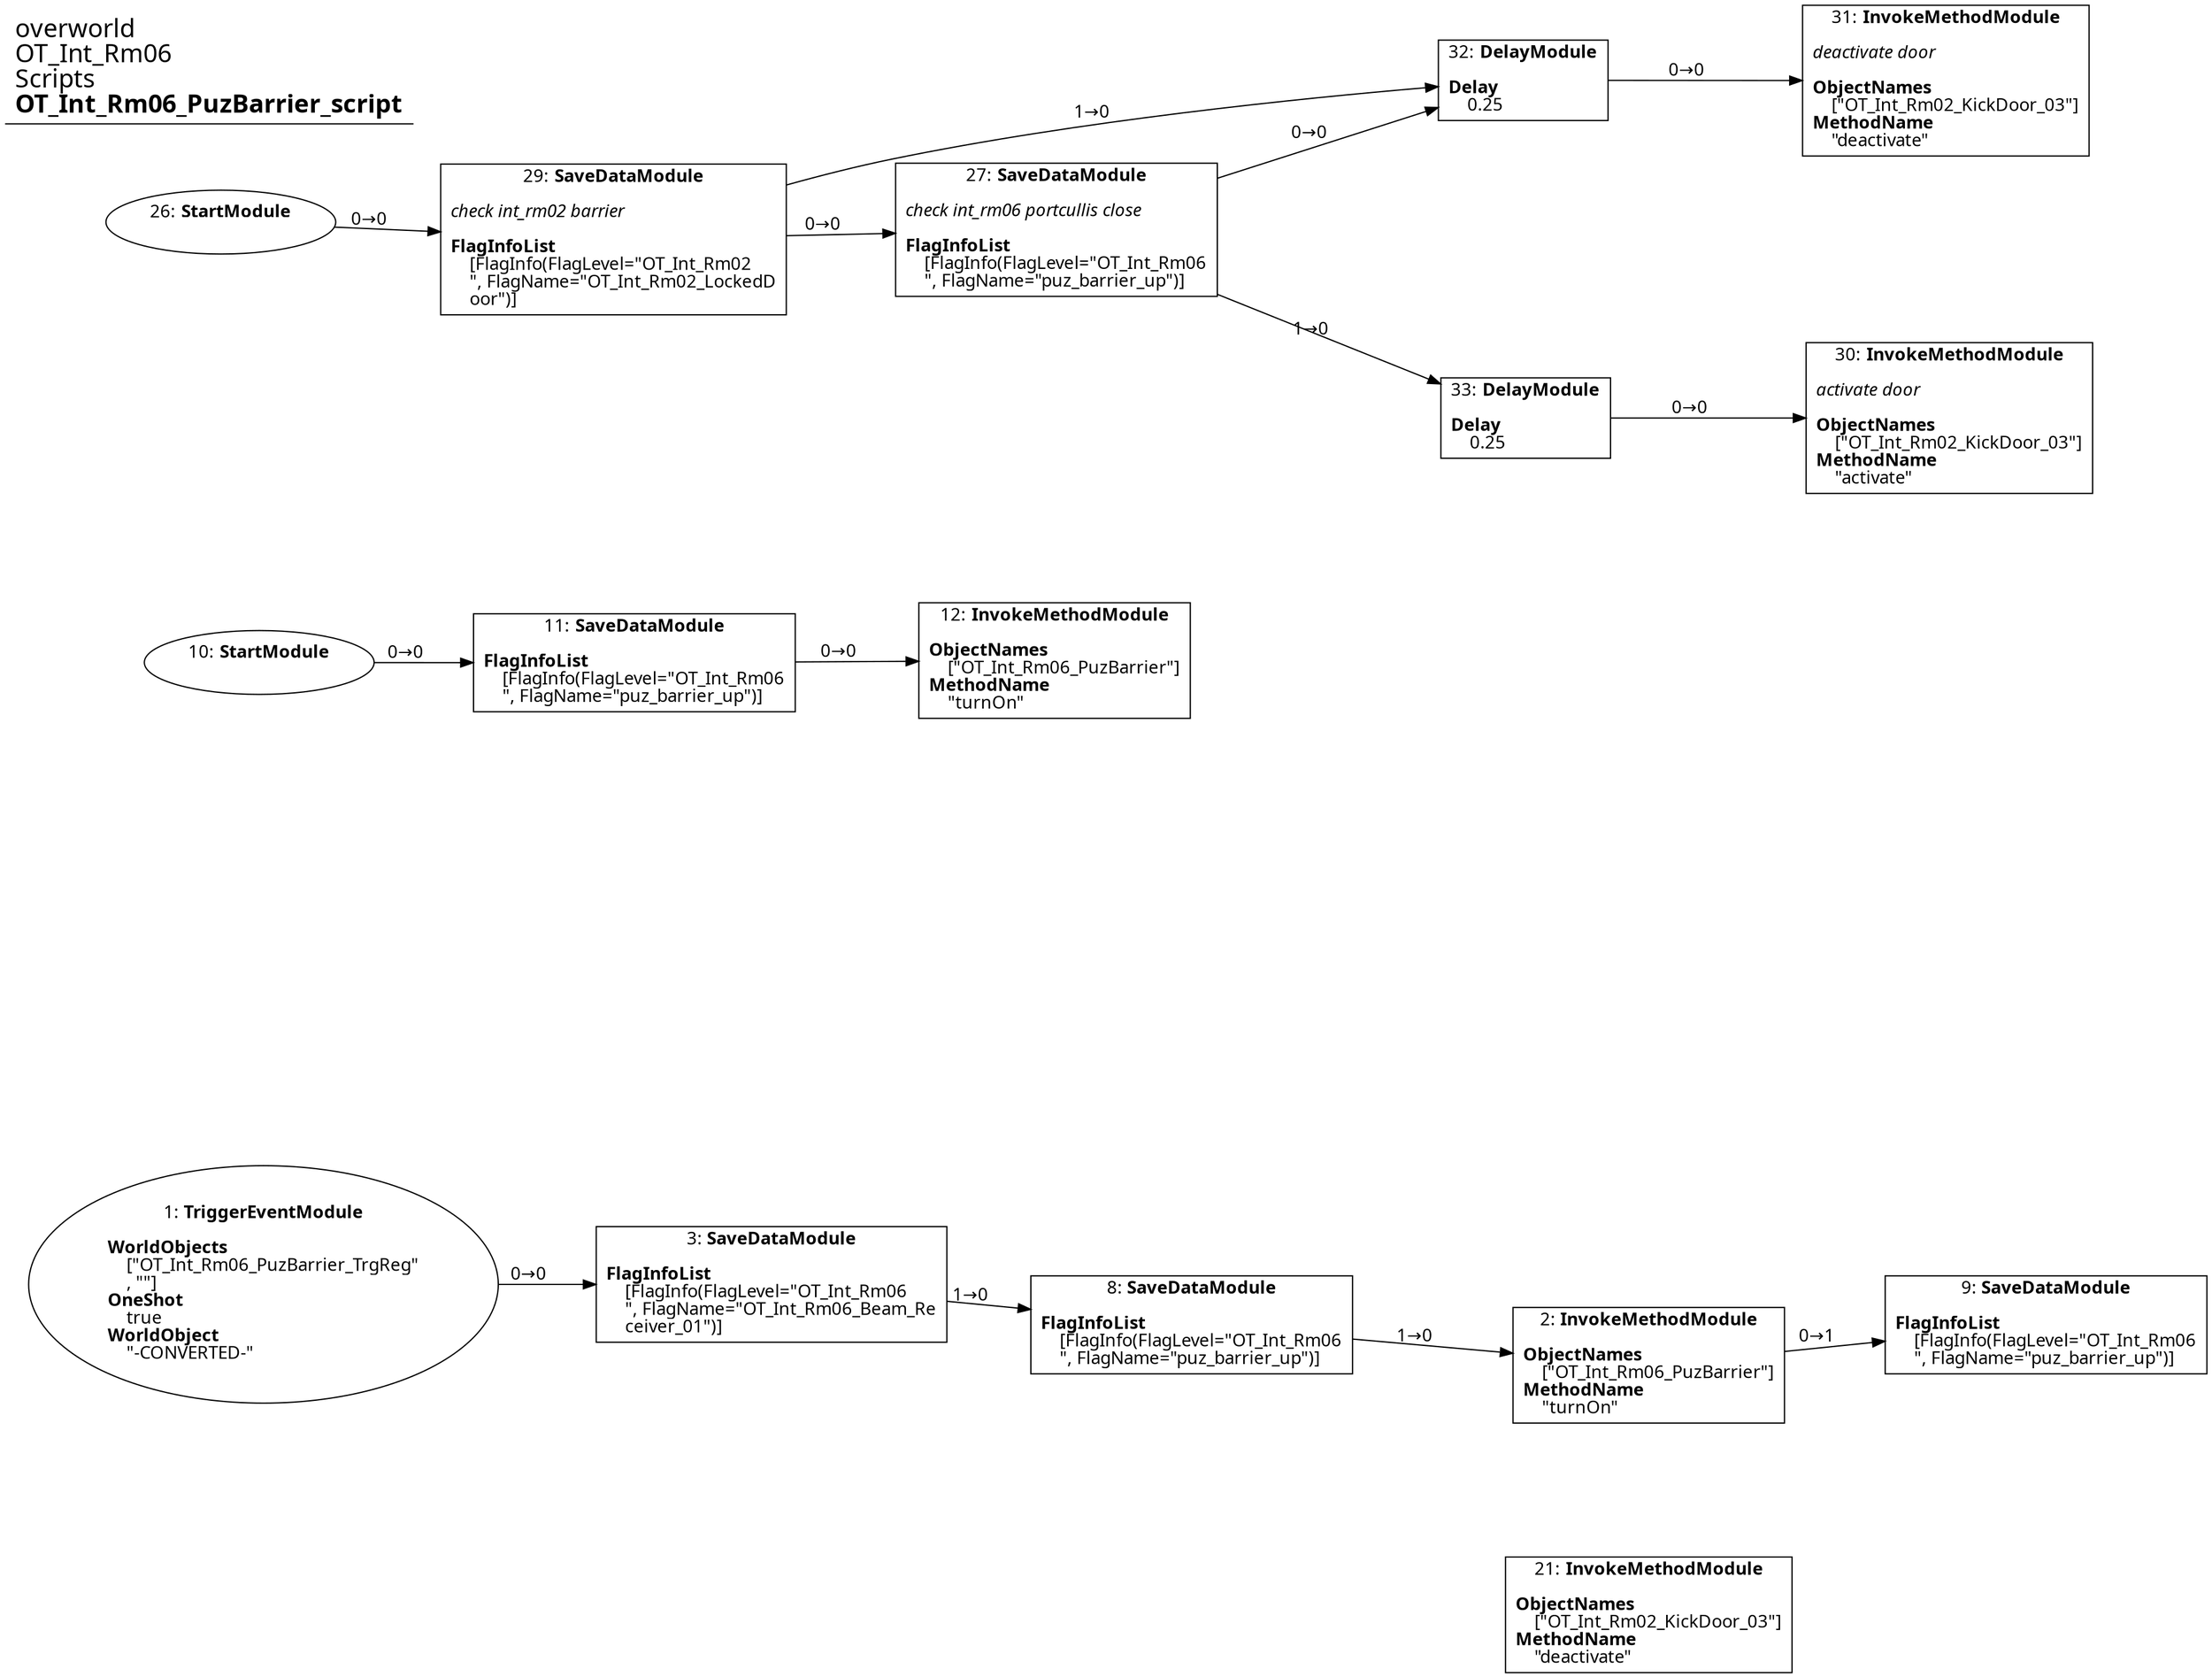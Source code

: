 digraph {
    layout = fdp;
    overlap = prism;
    sep = "+16";
    splines = spline;

    node [ shape = box ];

    graph [ fontname = "Segoe UI" ];
    node [ fontname = "Segoe UI" ];
    edge [ fontname = "Segoe UI" ];

    1 [ label = <1: <b>TriggerEventModule</b><br/><br/><b>WorldObjects</b><br align="left"/>    [&quot;OT_Int_Rm06_PuzBarrier_TrgReg&quot;<br align="left"/>    , &quot;&quot;]<br align="left"/><b>OneShot</b><br align="left"/>    true<br align="left"/><b>WorldObject</b><br align="left"/>    &quot;-CONVERTED-&quot;<br align="left"/>> ];
    1 [ shape = oval ]
    1 [ pos = "0.102000006,-0.179!" ];
    1 -> 3 [ label = "0→0" ];

    2 [ label = <2: <b>InvokeMethodModule</b><br/><br/><b>ObjectNames</b><br align="left"/>    [&quot;OT_Int_Rm06_PuzBarrier&quot;]<br align="left"/><b>MethodName</b><br align="left"/>    &quot;turnOn&quot;<br align="left"/>> ];
    2 [ pos = "0.89000005,-0.22500001!" ];
    2 -> 9 [ label = "0→1" ];

    3 [ label = <3: <b>SaveDataModule</b><br/><br/><b>FlagInfoList</b><br align="left"/>    [FlagInfo(FlagLevel=&quot;OT_Int_Rm06<br align="left"/>    &quot;, FlagName=&quot;OT_Int_Rm06_Beam_Re<br align="left"/>    ceiver_01&quot;)]<br align="left"/>> ];
    3 [ pos = "0.39100003,-0.179!" ];
    3 -> 8 [ label = "1→0" ];

    8 [ label = <8: <b>SaveDataModule</b><br/><br/><b>FlagInfoList</b><br align="left"/>    [FlagInfo(FlagLevel=&quot;OT_Int_Rm06<br align="left"/>    &quot;, FlagName=&quot;puz_barrier_up&quot;)]<br align="left"/>> ];
    8 [ pos = "0.63000005,-0.202!" ];
    8 -> 2 [ label = "1→0" ];

    9 [ label = <9: <b>SaveDataModule</b><br/><br/><b>FlagInfoList</b><br align="left"/>    [FlagInfo(FlagLevel=&quot;OT_Int_Rm06<br align="left"/>    &quot;, FlagName=&quot;puz_barrier_up&quot;)]<br align="left"/>> ];
    9 [ pos = "1.116,-0.202!" ];

    10 [ label = <10: <b>StartModule</b><br/><br/>> ];
    10 [ shape = oval ]
    10 [ pos = "0.097,0.17600001!" ];
    10 -> 11 [ label = "0→0" ];

    11 [ label = <11: <b>SaveDataModule</b><br/><br/><b>FlagInfoList</b><br align="left"/>    [FlagInfo(FlagLevel=&quot;OT_Int_Rm06<br align="left"/>    &quot;, FlagName=&quot;puz_barrier_up&quot;)]<br align="left"/>> ];
    11 [ pos = "0.31,0.17600001!" ];
    11 -> 12 [ label = "0→0" ];

    12 [ label = <12: <b>InvokeMethodModule</b><br/><br/><b>ObjectNames</b><br align="left"/>    [&quot;OT_Int_Rm06_PuzBarrier&quot;]<br align="left"/><b>MethodName</b><br align="left"/>    &quot;turnOn&quot;<br align="left"/>> ];
    12 [ pos = "0.55200005,0.17600001!" ];

    21 [ label = <21: <b>InvokeMethodModule</b><br/><br/><b>ObjectNames</b><br align="left"/>    [&quot;OT_Int_Rm02_KickDoor_03&quot;]<br align="left"/><b>MethodName</b><br align="left"/>    &quot;deactivate&quot;<br align="left"/>> ];
    21 [ pos = "0.89000005,-0.367!" ];

    26 [ label = <26: <b>StartModule</b><br/><br/>> ];
    26 [ shape = oval ]
    26 [ pos = "0.086,0.42200002!" ];
    26 -> 29 [ label = "0→0" ];

    27 [ label = <27: <b>SaveDataModule</b><br/><br/><i>check int_rm06 portcullis close<br align="left"/></i><br align="left"/><b>FlagInfoList</b><br align="left"/>    [FlagInfo(FlagLevel=&quot;OT_Int_Rm06<br align="left"/>    &quot;, FlagName=&quot;puz_barrier_up&quot;)]<br align="left"/>> ];
    27 [ pos = "0.551,0.42200002!" ];
    27 -> 32 [ label = "0→0" ];
    27 -> 33 [ label = "1→0" ];

    29 [ label = <29: <b>SaveDataModule</b><br/><br/><i>check int_rm02 barrier<br align="left"/></i><br align="left"/><b>FlagInfoList</b><br align="left"/>    [FlagInfo(FlagLevel=&quot;OT_Int_Rm02<br align="left"/>    &quot;, FlagName=&quot;OT_Int_Rm02_LockedD<br align="left"/>    oor&quot;)]<br align="left"/>> ];
    29 [ pos = "0.286,0.42200002!" ];
    29 -> 27 [ label = "0→0" ];
    29 -> 32 [ label = "1→0" ];

    30 [ label = <30: <b>InvokeMethodModule</b><br/><br/><i>activate door<br align="left"/></i><br align="left"/><b>ObjectNames</b><br align="left"/>    [&quot;OT_Int_Rm02_KickDoor_03&quot;]<br align="left"/><b>MethodName</b><br align="left"/>    &quot;activate&quot;<br align="left"/>> ];
    30 [ pos = "1.0610001,0.314!" ];

    31 [ label = <31: <b>InvokeMethodModule</b><br/><br/><i>deactivate door<br align="left"/></i><br align="left"/><b>ObjectNames</b><br align="left"/>    [&quot;OT_Int_Rm02_KickDoor_03&quot;]<br align="left"/><b>MethodName</b><br align="left"/>    &quot;deactivate&quot;<br align="left"/>> ];
    31 [ pos = "1.059,0.50600004!" ];

    32 [ label = <32: <b>DelayModule</b><br/><br/><b>Delay</b><br align="left"/>    0.25<br align="left"/>> ];
    32 [ pos = "0.81900007,0.50600004!" ];
    32 -> 31 [ label = "0→0" ];

    33 [ label = <33: <b>DelayModule</b><br/><br/><b>Delay</b><br align="left"/>    0.25<br align="left"/>> ];
    33 [ pos = "0.82000005,0.314!" ];
    33 -> 30 [ label = "0→0" ];

    title [ pos = "0.085,0.507!" ];
    title [ shape = underline ];
    title [ label = <<font point-size="20">overworld<br align="left"/>OT_Int_Rm06<br align="left"/>Scripts<br align="left"/><b>OT_Int_Rm06_PuzBarrier_script</b><br align="left"/></font>> ];
}
